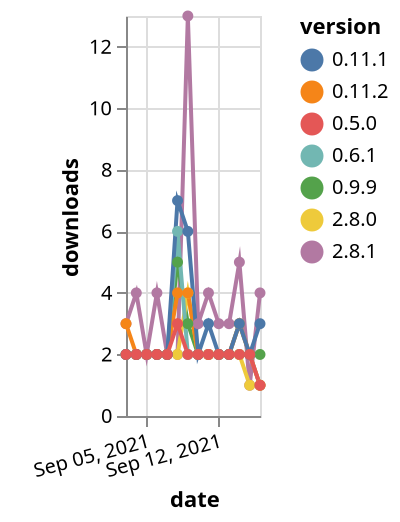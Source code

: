 {"$schema": "https://vega.github.io/schema/vega-lite/v5.json", "description": "A simple bar chart with embedded data.", "data": {"values": [{"date": "2021-09-03", "total": 3750, "delta": 3, "version": "2.8.1"}, {"date": "2021-09-04", "total": 3754, "delta": 4, "version": "2.8.1"}, {"date": "2021-09-05", "total": 3756, "delta": 2, "version": "2.8.1"}, {"date": "2021-09-06", "total": 3760, "delta": 4, "version": "2.8.1"}, {"date": "2021-09-07", "total": 3762, "delta": 2, "version": "2.8.1"}, {"date": "2021-09-08", "total": 3764, "delta": 2, "version": "2.8.1"}, {"date": "2021-09-09", "total": 3777, "delta": 13, "version": "2.8.1"}, {"date": "2021-09-10", "total": 3780, "delta": 3, "version": "2.8.1"}, {"date": "2021-09-11", "total": 3784, "delta": 4, "version": "2.8.1"}, {"date": "2021-09-12", "total": 3787, "delta": 3, "version": "2.8.1"}, {"date": "2021-09-13", "total": 3790, "delta": 3, "version": "2.8.1"}, {"date": "2021-09-14", "total": 3795, "delta": 5, "version": "2.8.1"}, {"date": "2021-09-15", "total": 3796, "delta": 1, "version": "2.8.1"}, {"date": "2021-09-16", "total": 3800, "delta": 4, "version": "2.8.1"}, {"date": "2021-09-03", "total": 4434, "delta": 2, "version": "0.9.9"}, {"date": "2021-09-04", "total": 4436, "delta": 2, "version": "0.9.9"}, {"date": "2021-09-05", "total": 4438, "delta": 2, "version": "0.9.9"}, {"date": "2021-09-06", "total": 4440, "delta": 2, "version": "0.9.9"}, {"date": "2021-09-07", "total": 4442, "delta": 2, "version": "0.9.9"}, {"date": "2021-09-08", "total": 4447, "delta": 5, "version": "0.9.9"}, {"date": "2021-09-09", "total": 4450, "delta": 3, "version": "0.9.9"}, {"date": "2021-09-10", "total": 4452, "delta": 2, "version": "0.9.9"}, {"date": "2021-09-11", "total": 4454, "delta": 2, "version": "0.9.9"}, {"date": "2021-09-12", "total": 4456, "delta": 2, "version": "0.9.9"}, {"date": "2021-09-13", "total": 4458, "delta": 2, "version": "0.9.9"}, {"date": "2021-09-14", "total": 4460, "delta": 2, "version": "0.9.9"}, {"date": "2021-09-15", "total": 4462, "delta": 2, "version": "0.9.9"}, {"date": "2021-09-16", "total": 4464, "delta": 2, "version": "0.9.9"}, {"date": "2021-09-03", "total": 1707, "delta": 2, "version": "2.8.0"}, {"date": "2021-09-04", "total": 1709, "delta": 2, "version": "2.8.0"}, {"date": "2021-09-05", "total": 1711, "delta": 2, "version": "2.8.0"}, {"date": "2021-09-06", "total": 1713, "delta": 2, "version": "2.8.0"}, {"date": "2021-09-07", "total": 1715, "delta": 2, "version": "2.8.0"}, {"date": "2021-09-08", "total": 1717, "delta": 2, "version": "2.8.0"}, {"date": "2021-09-09", "total": 1721, "delta": 4, "version": "2.8.0"}, {"date": "2021-09-10", "total": 1723, "delta": 2, "version": "2.8.0"}, {"date": "2021-09-11", "total": 1725, "delta": 2, "version": "2.8.0"}, {"date": "2021-09-12", "total": 1727, "delta": 2, "version": "2.8.0"}, {"date": "2021-09-13", "total": 1729, "delta": 2, "version": "2.8.0"}, {"date": "2021-09-14", "total": 1731, "delta": 2, "version": "2.8.0"}, {"date": "2021-09-15", "total": 1732, "delta": 1, "version": "2.8.0"}, {"date": "2021-09-16", "total": 1733, "delta": 1, "version": "2.8.0"}, {"date": "2021-09-03", "total": 76527, "delta": 2, "version": "0.6.1"}, {"date": "2021-09-04", "total": 76529, "delta": 2, "version": "0.6.1"}, {"date": "2021-09-05", "total": 76531, "delta": 2, "version": "0.6.1"}, {"date": "2021-09-06", "total": 76533, "delta": 2, "version": "0.6.1"}, {"date": "2021-09-07", "total": 76535, "delta": 2, "version": "0.6.1"}, {"date": "2021-09-08", "total": 76541, "delta": 6, "version": "0.6.1"}, {"date": "2021-09-09", "total": 76543, "delta": 2, "version": "0.6.1"}, {"date": "2021-09-10", "total": 76545, "delta": 2, "version": "0.6.1"}, {"date": "2021-09-11", "total": 76547, "delta": 2, "version": "0.6.1"}, {"date": "2021-09-12", "total": 76549, "delta": 2, "version": "0.6.1"}, {"date": "2021-09-13", "total": 76551, "delta": 2, "version": "0.6.1"}, {"date": "2021-09-14", "total": 76554, "delta": 3, "version": "0.6.1"}, {"date": "2021-09-15", "total": 76556, "delta": 2, "version": "0.6.1"}, {"date": "2021-09-16", "total": 76557, "delta": 1, "version": "0.6.1"}, {"date": "2021-09-03", "total": 10000, "delta": 3, "version": "0.11.2"}, {"date": "2021-09-04", "total": 10002, "delta": 2, "version": "0.11.2"}, {"date": "2021-09-05", "total": 10004, "delta": 2, "version": "0.11.2"}, {"date": "2021-09-06", "total": 10006, "delta": 2, "version": "0.11.2"}, {"date": "2021-09-07", "total": 10008, "delta": 2, "version": "0.11.2"}, {"date": "2021-09-08", "total": 10012, "delta": 4, "version": "0.11.2"}, {"date": "2021-09-09", "total": 10016, "delta": 4, "version": "0.11.2"}, {"date": "2021-09-10", "total": 10018, "delta": 2, "version": "0.11.2"}, {"date": "2021-09-11", "total": 10020, "delta": 2, "version": "0.11.2"}, {"date": "2021-09-12", "total": 10022, "delta": 2, "version": "0.11.2"}, {"date": "2021-09-13", "total": 10024, "delta": 2, "version": "0.11.2"}, {"date": "2021-09-14", "total": 10027, "delta": 3, "version": "0.11.2"}, {"date": "2021-09-15", "total": 10029, "delta": 2, "version": "0.11.2"}, {"date": "2021-09-16", "total": 10030, "delta": 1, "version": "0.11.2"}, {"date": "2021-09-03", "total": 7364, "delta": 2, "version": "0.11.1"}, {"date": "2021-09-04", "total": 7366, "delta": 2, "version": "0.11.1"}, {"date": "2021-09-05", "total": 7368, "delta": 2, "version": "0.11.1"}, {"date": "2021-09-06", "total": 7370, "delta": 2, "version": "0.11.1"}, {"date": "2021-09-07", "total": 7372, "delta": 2, "version": "0.11.1"}, {"date": "2021-09-08", "total": 7379, "delta": 7, "version": "0.11.1"}, {"date": "2021-09-09", "total": 7385, "delta": 6, "version": "0.11.1"}, {"date": "2021-09-10", "total": 7387, "delta": 2, "version": "0.11.1"}, {"date": "2021-09-11", "total": 7390, "delta": 3, "version": "0.11.1"}, {"date": "2021-09-12", "total": 7392, "delta": 2, "version": "0.11.1"}, {"date": "2021-09-13", "total": 7394, "delta": 2, "version": "0.11.1"}, {"date": "2021-09-14", "total": 7397, "delta": 3, "version": "0.11.1"}, {"date": "2021-09-15", "total": 7399, "delta": 2, "version": "0.11.1"}, {"date": "2021-09-16", "total": 7402, "delta": 3, "version": "0.11.1"}, {"date": "2021-09-03", "total": 2634, "delta": 2, "version": "0.5.0"}, {"date": "2021-09-04", "total": 2636, "delta": 2, "version": "0.5.0"}, {"date": "2021-09-05", "total": 2638, "delta": 2, "version": "0.5.0"}, {"date": "2021-09-06", "total": 2640, "delta": 2, "version": "0.5.0"}, {"date": "2021-09-07", "total": 2642, "delta": 2, "version": "0.5.0"}, {"date": "2021-09-08", "total": 2645, "delta": 3, "version": "0.5.0"}, {"date": "2021-09-09", "total": 2647, "delta": 2, "version": "0.5.0"}, {"date": "2021-09-10", "total": 2649, "delta": 2, "version": "0.5.0"}, {"date": "2021-09-11", "total": 2651, "delta": 2, "version": "0.5.0"}, {"date": "2021-09-12", "total": 2653, "delta": 2, "version": "0.5.0"}, {"date": "2021-09-13", "total": 2655, "delta": 2, "version": "0.5.0"}, {"date": "2021-09-14", "total": 2657, "delta": 2, "version": "0.5.0"}, {"date": "2021-09-15", "total": 2659, "delta": 2, "version": "0.5.0"}, {"date": "2021-09-16", "total": 2660, "delta": 1, "version": "0.5.0"}]}, "width": "container", "mark": {"type": "line", "point": {"filled": true}}, "encoding": {"x": {"field": "date", "type": "temporal", "timeUnit": "yearmonthdate", "title": "date", "axis": {"labelAngle": -15}}, "y": {"field": "delta", "type": "quantitative", "title": "downloads"}, "color": {"field": "version", "type": "nominal"}, "tooltip": {"field": "delta"}}}